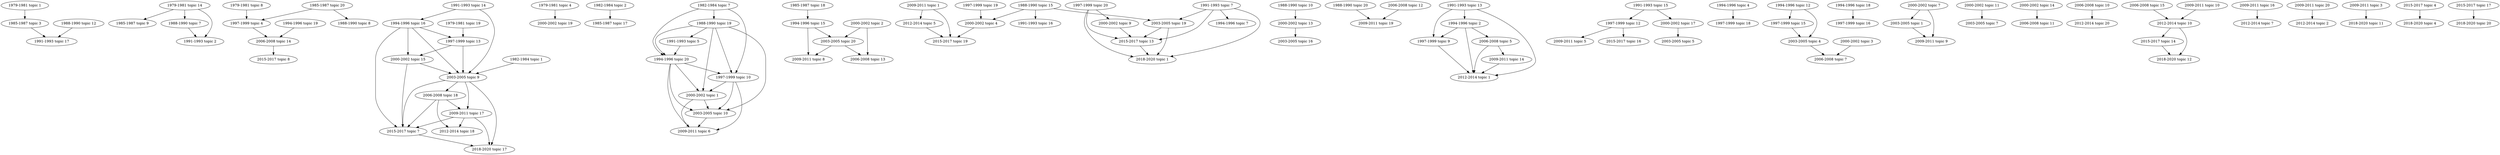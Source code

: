 digraph {
	"1979-1981 topic 1" [label="1979-1981 topic 1"]
	"1979-1981 topic 1" -> "1985-1987 topic 3"
	"1979-1981 topic 14" [label="1979-1981 topic 14"]
	"1979-1981 topic 14" -> "1985-1987 topic 9"
	"1979-1981 topic 14" -> "1988-1990 topic 7"
	"1979-1981 topic 14" -> "1991-1993 topic 2"
	"1979-1981 topic 8" [label="1979-1981 topic 8"]
	"1979-1981 topic 8" -> "1997-1999 topic 4"
	"1979-1981 topic 19" [label="1979-1981 topic 19"]
	"1979-1981 topic 19" -> "1997-1999 topic 13"
	"1979-1981 topic 4" [label="1979-1981 topic 4"]
	"1979-1981 topic 4" -> "2000-2002 topic 19"
	"1982-1984 topic 2" [label="1982-1984 topic 2"]
	"1982-1984 topic 2" -> "1985-1987 topic 17"
	"1982-1984 topic 7" [label="1982-1984 topic 7"]
	"1982-1984 topic 7" -> "1988-1990 topic 19"
	"1982-1984 topic 7" -> "1994-1996 topic 20"
	"1982-1984 topic 7" -> "1997-1999 topic 10"
	"1982-1984 topic 1" [label="1982-1984 topic 1"]
	"1982-1984 topic 1" -> "2003-2005 topic 9"
	"1985-1987 topic 20" [label="1985-1987 topic 20"]
	"1985-1987 topic 20" -> "1988-1990 topic 8"
	"1985-1987 topic 3" [label="1985-1987 topic 3"]
	"1985-1987 topic 3" -> "1991-1993 topic 17"
	"1985-1987 topic 18" [label="1985-1987 topic 18"]
	"1985-1987 topic 18" -> "1994-1996 topic 15"
	"1985-1987 topic 20" -> "1997-1999 topic 4"
	"1988-1990 topic 7" [label="1988-1990 topic 7"]
	"1988-1990 topic 7" -> "1991-1993 topic 2"
	"1988-1990 topic 12" [label="1988-1990 topic 12"]
	"1988-1990 topic 12" -> "1991-1993 topic 17"
	"1988-1990 topic 15" [label="1988-1990 topic 15"]
	"1988-1990 topic 15" -> "1991-1993 topic 16"
	"1988-1990 topic 19" [label="1988-1990 topic 19"]
	"1988-1990 topic 19" -> "1991-1993 topic 5"
	"1988-1990 topic 19" -> "1994-1996 topic 20"
	"1988-1990 topic 19" -> "1997-1999 topic 10"
	"1988-1990 topic 10" [label="1988-1990 topic 10"]
	"1988-1990 topic 10" -> "2000-2002 topic 13"
	"1988-1990 topic 15" -> "2000-2002 topic 4"
	"1988-1990 topic 19" -> "2000-2002 topic 1"
	"1988-1990 topic 15" -> "2003-2005 topic 19"
	"1988-1990 topic 19" -> "2003-2005 topic 10"
	"1988-1990 topic 20" [label="1988-1990 topic 20"]
	"1988-1990 topic 20" -> "2009-2011 topic 19"
	"1991-1993 topic 5" [label="1991-1993 topic 5"]
	"1991-1993 topic 5" -> "1994-1996 topic 20"
	"1991-1993 topic 7" [label="1991-1993 topic 7"]
	"1991-1993 topic 7" -> "1994-1996 topic 7"
	"1991-1993 topic 13" [label="1991-1993 topic 13"]
	"1991-1993 topic 13" -> "1994-1996 topic 2"
	"1991-1993 topic 14" [label="1991-1993 topic 14"]
	"1991-1993 topic 14" -> "1994-1996 topic 16"
	"1991-1993 topic 13" -> "1997-1999 topic 9"
	"1991-1993 topic 15" [label="1991-1993 topic 15"]
	"1991-1993 topic 15" -> "1997-1999 topic 12"
	"1991-1993 topic 15" -> "2000-2002 topic 17"
	"1991-1993 topic 7" -> "2003-2005 topic 19"
	"1991-1993 topic 14" -> "2003-2005 topic 9"
	"1991-1993 topic 13" -> "2012-2014 topic 1"
	"1991-1993 topic 7" -> "2015-2017 topic 13"
	"1991-1993 topic 7" -> "2018-2020 topic 1"
	"1994-1996 topic 2" [label="1994-1996 topic 2"]
	"1994-1996 topic 2" -> "1997-1999 topic 9"
	"1994-1996 topic 4" [label="1994-1996 topic 4"]
	"1994-1996 topic 4" -> "1997-1999 topic 18"
	"1994-1996 topic 12" [label="1994-1996 topic 12"]
	"1994-1996 topic 12" -> "1997-1999 topic 15"
	"1994-1996 topic 16" [label="1994-1996 topic 16"]
	"1994-1996 topic 16" -> "1997-1999 topic 13"
	"1994-1996 topic 18" [label="1994-1996 topic 18"]
	"1994-1996 topic 18" -> "1997-1999 topic 16"
	"1994-1996 topic 20" [label="1994-1996 topic 20"]
	"1994-1996 topic 20" -> "1997-1999 topic 10"
	"1994-1996 topic 16" -> "2000-2002 topic 15"
	"1994-1996 topic 20" -> "2000-2002 topic 1"
	"1994-1996 topic 12" -> "2003-2005 topic 4"
	"1994-1996 topic 15" [label="1994-1996 topic 15"]
	"1994-1996 topic 15" -> "2003-2005 topic 20"
	"1994-1996 topic 16" -> "2003-2005 topic 9"
	"1994-1996 topic 20" -> "2003-2005 topic 10"
	"1994-1996 topic 2" -> "2006-2008 topic 5"
	"1994-1996 topic 19" [label="1994-1996 topic 19"]
	"1994-1996 topic 19" -> "2006-2008 topic 14"
	"1994-1996 topic 15" -> "2009-2011 topic 8"
	"1994-1996 topic 20" -> "2009-2011 topic 6"
	"1994-1996 topic 2" -> "2012-2014 topic 1"
	"1994-1996 topic 16" -> "2015-2017 topic 7"
	"1997-1999 topic 10" [label="1997-1999 topic 10"]
	"1997-1999 topic 10" -> "2000-2002 topic 1"
	"1997-1999 topic 13" [label="1997-1999 topic 13"]
	"1997-1999 topic 13" -> "2000-2002 topic 15"
	"1997-1999 topic 19" [label="1997-1999 topic 19"]
	"1997-1999 topic 19" -> "2000-2002 topic 4"
	"1997-1999 topic 20" [label="1997-1999 topic 20"]
	"1997-1999 topic 20" -> "2000-2002 topic 9"
	"1997-1999 topic 10" -> "2003-2005 topic 10"
	"1997-1999 topic 13" -> "2003-2005 topic 9"
	"1997-1999 topic 15" [label="1997-1999 topic 15"]
	"1997-1999 topic 15" -> "2003-2005 topic 4"
	"1997-1999 topic 4" [label="1997-1999 topic 4"]
	"1997-1999 topic 4" -> "2006-2008 topic 14"
	"1997-1999 topic 10" -> "2009-2011 topic 6"
	"1997-1999 topic 12" [label="1997-1999 topic 12"]
	"1997-1999 topic 12" -> "2009-2011 topic 5"
	"1997-1999 topic 9" [label="1997-1999 topic 9"]
	"1997-1999 topic 9" -> "2012-2014 topic 1"
	"1997-1999 topic 12" -> "2015-2017 topic 16"
	"1997-1999 topic 20" -> "2015-2017 topic 13"
	"1997-1999 topic 20" -> "2018-2020 topic 1"
	"2000-2002 topic 1" [label="2000-2002 topic 1"]
	"2000-2002 topic 1" -> "2003-2005 topic 10"
	"2000-2002 topic 2" [label="2000-2002 topic 2"]
	"2000-2002 topic 2" -> "2003-2005 topic 20"
	"2000-2002 topic 7" [label="2000-2002 topic 7"]
	"2000-2002 topic 7" -> "2003-2005 topic 1"
	"2000-2002 topic 11" [label="2000-2002 topic 11"]
	"2000-2002 topic 11" -> "2003-2005 topic 7"
	"2000-2002 topic 13" [label="2000-2002 topic 13"]
	"2000-2002 topic 13" -> "2003-2005 topic 16"
	"2000-2002 topic 15" [label="2000-2002 topic 15"]
	"2000-2002 topic 15" -> "2003-2005 topic 9"
	"2000-2002 topic 17" [label="2000-2002 topic 17"]
	"2000-2002 topic 17" -> "2003-2005 topic 5"
	"2000-2002 topic 2" -> "2006-2008 topic 13"
	"2000-2002 topic 3" [label="2000-2002 topic 3"]
	"2000-2002 topic 3" -> "2006-2008 topic 7"
	"2000-2002 topic 14" [label="2000-2002 topic 14"]
	"2000-2002 topic 14" -> "2006-2008 topic 11"
	"2000-2002 topic 1" -> "2009-2011 topic 6"
	"2000-2002 topic 7" -> "2009-2011 topic 9"
	"2000-2002 topic 4" [label="2000-2002 topic 4"]
	"2000-2002 topic 4" -> "2015-2017 topic 19"
	"2000-2002 topic 9" [label="2000-2002 topic 9"]
	"2000-2002 topic 9" -> "2015-2017 topic 13"
	"2000-2002 topic 15" -> "2015-2017 topic 7"
	"2003-2005 topic 4" [label="2003-2005 topic 4"]
	"2003-2005 topic 4" -> "2006-2008 topic 7"
	"2003-2005 topic 9" [label="2003-2005 topic 9"]
	"2003-2005 topic 9" -> "2006-2008 topic 18"
	"2003-2005 topic 20" [label="2003-2005 topic 20"]
	"2003-2005 topic 20" -> "2006-2008 topic 13"
	"2003-2005 topic 1" [label="2003-2005 topic 1"]
	"2003-2005 topic 1" -> "2009-2011 topic 9"
	"2003-2005 topic 9" -> "2009-2011 topic 17"
	"2003-2005 topic 10" [label="2003-2005 topic 10"]
	"2003-2005 topic 10" -> "2009-2011 topic 6"
	"2003-2005 topic 20" -> "2009-2011 topic 8"
	"2003-2005 topic 9" -> "2015-2017 topic 7"
	"2003-2005 topic 19" [label="2003-2005 topic 19"]
	"2003-2005 topic 19" -> "2015-2017 topic 13"
	"2003-2005 topic 9" -> "2018-2020 topic 17"
	"2003-2005 topic 19" -> "2018-2020 topic 1"
	"2006-2008 topic 5" [label="2006-2008 topic 5"]
	"2006-2008 topic 5" -> "2009-2011 topic 14"
	"2006-2008 topic 12" [label="2006-2008 topic 12"]
	"2006-2008 topic 12" -> "2009-2011 topic 19"
	"2006-2008 topic 18" [label="2006-2008 topic 18"]
	"2006-2008 topic 18" -> "2009-2011 topic 17"
	"2006-2008 topic 5" -> "2012-2014 topic 1"
	"2006-2008 topic 10" [label="2006-2008 topic 10"]
	"2006-2008 topic 10" -> "2012-2014 topic 20"
	"2006-2008 topic 15" [label="2006-2008 topic 15"]
	"2006-2008 topic 15" -> "2012-2014 topic 10"
	"2006-2008 topic 18" -> "2012-2014 topic 18"
	"2006-2008 topic 14" [label="2006-2008 topic 14"]
	"2006-2008 topic 14" -> "2015-2017 topic 8"
	"2006-2008 topic 18" -> "2015-2017 topic 7"
	"2009-2011 topic 1" [label="2009-2011 topic 1"]
	"2009-2011 topic 1" -> "2012-2014 topic 5"
	"2009-2011 topic 10" [label="2009-2011 topic 10"]
	"2009-2011 topic 10" -> "2012-2014 topic 10"
	"2009-2011 topic 14" [label="2009-2011 topic 14"]
	"2009-2011 topic 14" -> "2012-2014 topic 1"
	"2009-2011 topic 16" [label="2009-2011 topic 16"]
	"2009-2011 topic 16" -> "2012-2014 topic 7"
	"2009-2011 topic 17" [label="2009-2011 topic 17"]
	"2009-2011 topic 17" -> "2012-2014 topic 18"
	"2009-2011 topic 20" [label="2009-2011 topic 20"]
	"2009-2011 topic 20" -> "2012-2014 topic 2"
	"2009-2011 topic 1" -> "2015-2017 topic 19"
	"2009-2011 topic 17" -> "2015-2017 topic 7"
	"2009-2011 topic 3" [label="2009-2011 topic 3"]
	"2009-2011 topic 3" -> "2018-2020 topic 11"
	"2009-2011 topic 17" -> "2018-2020 topic 17"
	"2012-2014 topic 5" [label="2012-2014 topic 5"]
	"2012-2014 topic 5" -> "2015-2017 topic 19"
	"2012-2014 topic 10" [label="2012-2014 topic 10"]
	"2012-2014 topic 10" -> "2015-2017 topic 14"
	"2012-2014 topic 10" -> "2018-2020 topic 12"
	"2015-2017 topic 4" [label="2015-2017 topic 4"]
	"2015-2017 topic 4" -> "2018-2020 topic 4"
	"2015-2017 topic 7" [label="2015-2017 topic 7"]
	"2015-2017 topic 7" -> "2018-2020 topic 17"
	"2015-2017 topic 13" [label="2015-2017 topic 13"]
	"2015-2017 topic 13" -> "2018-2020 topic 1"
	"2015-2017 topic 14" [label="2015-2017 topic 14"]
	"2015-2017 topic 14" -> "2018-2020 topic 12"
	"2015-2017 topic 17" [label="2015-2017 topic 17"]
	"2015-2017 topic 17" -> "2018-2020 topic 20"
}

